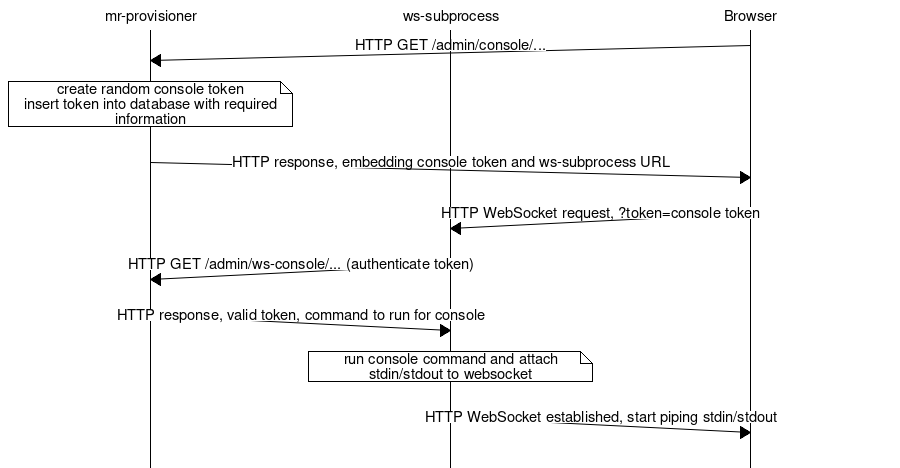 msc {
	hscale="1.5", arcgradient=15;

	"mr-provisioner","ws-subprocess",Browser;

	Browser=>"mr-provisioner"                 [ label="HTTP GET /admin/console/..." ];
	"mr-provisioner" note "mr-provisioner"    [ label="create random console token\ninsert token into database with required information" ];
	"mr-provisioner"=>Browser                 [ label="HTTP response, embedding console token and ws-subprocess URL" ];
	Browser=>"ws-subprocess"                  [ label="HTTP WebSocket request, ?token=console token" ];
	"ws-subprocess"=>"mr-provisioner"         [ label="HTTP GET /admin/ws-console/... (authenticate token)" ];
	"mr-provisioner"=>"ws-subprocess"         [ label="HTTP response, valid token, command to run for console" ];
	"ws-subprocess" note "ws-subprocess"      [ label="run console command and attach stdin/stdout to websocket" ];
	"ws-subprocess"=>Browser                  [ label="HTTP WebSocket established, start piping stdin/stdout" ];
}
